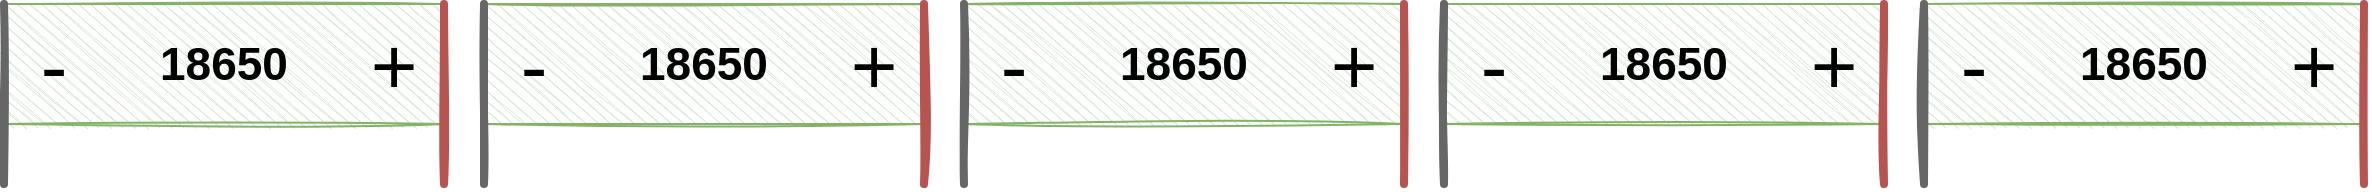 <mxfile version="14.4.3" type="github">
  <diagram id="_PQn1Uy8t_eb8sXLkzAz" name="Page-1">
    <mxGraphModel dx="1718" dy="935" grid="1" gridSize="10" guides="1" tooltips="1" connect="1" arrows="1" fold="1" page="1" pageScale="1" pageWidth="850" pageHeight="1100" math="0" shadow="0">
      <root>
        <mxCell id="0" />
        <mxCell id="1" parent="0" />
        <mxCell id="i-8vvmm6yCiT5ENzY_J1-1" value="&lt;font size=&quot;1&quot;&gt;&lt;b style=&quot;font-size: 23px&quot;&gt;18650&lt;/b&gt;&lt;/font&gt;" style="rounded=0;whiteSpace=wrap;html=1;direction=south;fillColor=#d5e8d4;strokeColor=#82b366;sketch=1;" vertex="1" parent="1">
          <mxGeometry x="40" y="40" width="220" height="60" as="geometry" />
        </mxCell>
        <mxCell id="i-8vvmm6yCiT5ENzY_J1-6" value="&lt;font style=&quot;font-size: 40px&quot;&gt;+&lt;/font&gt;" style="text;html=1;strokeColor=none;fillColor=none;align=center;verticalAlign=middle;whiteSpace=wrap;rounded=0;sketch=1;" vertex="1" parent="1">
          <mxGeometry x="220" y="55" width="30" height="30" as="geometry" />
        </mxCell>
        <mxCell id="i-8vvmm6yCiT5ENzY_J1-7" value="&lt;font style=&quot;font-size: 40px&quot;&gt;-&lt;/font&gt;" style="text;html=1;strokeColor=none;fillColor=none;align=center;verticalAlign=middle;whiteSpace=wrap;rounded=0;sketch=1;" vertex="1" parent="1">
          <mxGeometry x="50" y="55" width="30" height="30" as="geometry" />
        </mxCell>
        <mxCell id="i-8vvmm6yCiT5ENzY_J1-10" value="" style="endArrow=none;html=1;strokeWidth=4;sketch=1;fillColor=#f8cecc;strokeColor=#b85450;" edge="1" parent="1">
          <mxGeometry width="50" height="50" relative="1" as="geometry">
            <mxPoint x="260" y="130" as="sourcePoint" />
            <mxPoint x="260" y="40" as="targetPoint" />
          </mxGeometry>
        </mxCell>
        <mxCell id="i-8vvmm6yCiT5ENzY_J1-11" value="" style="endArrow=none;html=1;strokeWidth=4;sketch=1;fillColor=#f5f5f5;strokeColor=#666666;" edge="1" parent="1">
          <mxGeometry width="50" height="50" relative="1" as="geometry">
            <mxPoint x="40" y="130" as="sourcePoint" />
            <mxPoint x="40" y="40" as="targetPoint" />
          </mxGeometry>
        </mxCell>
        <mxCell id="i-8vvmm6yCiT5ENzY_J1-12" value="&lt;font size=&quot;1&quot;&gt;&lt;b style=&quot;font-size: 23px&quot;&gt;18650&lt;/b&gt;&lt;/font&gt;" style="rounded=0;whiteSpace=wrap;html=1;direction=south;fillColor=#d5e8d4;strokeColor=#82b366;sketch=1;" vertex="1" parent="1">
          <mxGeometry x="280" y="40" width="220" height="60" as="geometry" />
        </mxCell>
        <mxCell id="i-8vvmm6yCiT5ENzY_J1-13" value="&lt;font style=&quot;font-size: 40px&quot;&gt;+&lt;/font&gt;" style="text;html=1;strokeColor=none;fillColor=none;align=center;verticalAlign=middle;whiteSpace=wrap;rounded=0;sketch=1;" vertex="1" parent="1">
          <mxGeometry x="460" y="55" width="30" height="30" as="geometry" />
        </mxCell>
        <mxCell id="i-8vvmm6yCiT5ENzY_J1-14" value="&lt;font style=&quot;font-size: 40px&quot;&gt;-&lt;/font&gt;" style="text;html=1;strokeColor=none;fillColor=none;align=center;verticalAlign=middle;whiteSpace=wrap;rounded=0;sketch=1;" vertex="1" parent="1">
          <mxGeometry x="290" y="55" width="30" height="30" as="geometry" />
        </mxCell>
        <mxCell id="i-8vvmm6yCiT5ENzY_J1-15" value="" style="endArrow=none;html=1;strokeWidth=4;sketch=1;fillColor=#f8cecc;strokeColor=#b85450;" edge="1" parent="1">
          <mxGeometry width="50" height="50" relative="1" as="geometry">
            <mxPoint x="500" y="130" as="sourcePoint" />
            <mxPoint x="500" y="40" as="targetPoint" />
          </mxGeometry>
        </mxCell>
        <mxCell id="i-8vvmm6yCiT5ENzY_J1-16" value="" style="endArrow=none;html=1;strokeWidth=4;sketch=1;fillColor=#f5f5f5;strokeColor=#666666;" edge="1" parent="1">
          <mxGeometry width="50" height="50" relative="1" as="geometry">
            <mxPoint x="280" y="130" as="sourcePoint" />
            <mxPoint x="280" y="40" as="targetPoint" />
          </mxGeometry>
        </mxCell>
        <mxCell id="i-8vvmm6yCiT5ENzY_J1-17" value="&lt;font size=&quot;1&quot;&gt;&lt;b style=&quot;font-size: 23px&quot;&gt;18650&lt;/b&gt;&lt;/font&gt;" style="rounded=0;whiteSpace=wrap;html=1;direction=south;fillColor=#d5e8d4;strokeColor=#82b366;sketch=1;" vertex="1" parent="1">
          <mxGeometry x="520" y="40" width="220" height="60" as="geometry" />
        </mxCell>
        <mxCell id="i-8vvmm6yCiT5ENzY_J1-18" value="&lt;font style=&quot;font-size: 40px&quot;&gt;+&lt;/font&gt;" style="text;html=1;strokeColor=none;fillColor=none;align=center;verticalAlign=middle;whiteSpace=wrap;rounded=0;sketch=1;" vertex="1" parent="1">
          <mxGeometry x="700" y="55" width="30" height="30" as="geometry" />
        </mxCell>
        <mxCell id="i-8vvmm6yCiT5ENzY_J1-19" value="&lt;font style=&quot;font-size: 40px&quot;&gt;-&lt;/font&gt;" style="text;html=1;strokeColor=none;fillColor=none;align=center;verticalAlign=middle;whiteSpace=wrap;rounded=0;sketch=1;" vertex="1" parent="1">
          <mxGeometry x="530" y="55" width="30" height="30" as="geometry" />
        </mxCell>
        <mxCell id="i-8vvmm6yCiT5ENzY_J1-20" value="" style="endArrow=none;html=1;strokeWidth=4;sketch=1;fillColor=#f8cecc;strokeColor=#b85450;" edge="1" parent="1">
          <mxGeometry width="50" height="50" relative="1" as="geometry">
            <mxPoint x="740" y="130" as="sourcePoint" />
            <mxPoint x="740" y="40" as="targetPoint" />
          </mxGeometry>
        </mxCell>
        <mxCell id="i-8vvmm6yCiT5ENzY_J1-21" value="" style="endArrow=none;html=1;strokeWidth=4;sketch=1;fillColor=#f5f5f5;strokeColor=#666666;" edge="1" parent="1">
          <mxGeometry width="50" height="50" relative="1" as="geometry">
            <mxPoint x="520" y="130" as="sourcePoint" />
            <mxPoint x="520" y="40" as="targetPoint" />
          </mxGeometry>
        </mxCell>
        <mxCell id="i-8vvmm6yCiT5ENzY_J1-22" value="&lt;font size=&quot;1&quot;&gt;&lt;b style=&quot;font-size: 23px&quot;&gt;18650&lt;/b&gt;&lt;/font&gt;" style="rounded=0;whiteSpace=wrap;html=1;direction=south;fillColor=#d5e8d4;strokeColor=#82b366;sketch=1;" vertex="1" parent="1">
          <mxGeometry x="760" y="40" width="220" height="60" as="geometry" />
        </mxCell>
        <mxCell id="i-8vvmm6yCiT5ENzY_J1-23" value="&lt;font style=&quot;font-size: 40px&quot;&gt;+&lt;/font&gt;" style="text;html=1;strokeColor=none;fillColor=none;align=center;verticalAlign=middle;whiteSpace=wrap;rounded=0;sketch=1;" vertex="1" parent="1">
          <mxGeometry x="940" y="55" width="30" height="30" as="geometry" />
        </mxCell>
        <mxCell id="i-8vvmm6yCiT5ENzY_J1-24" value="&lt;font style=&quot;font-size: 40px&quot;&gt;-&lt;/font&gt;" style="text;html=1;strokeColor=none;fillColor=none;align=center;verticalAlign=middle;whiteSpace=wrap;rounded=0;sketch=1;" vertex="1" parent="1">
          <mxGeometry x="770" y="55" width="30" height="30" as="geometry" />
        </mxCell>
        <mxCell id="i-8vvmm6yCiT5ENzY_J1-25" value="" style="endArrow=none;html=1;strokeWidth=4;sketch=1;fillColor=#f8cecc;strokeColor=#b85450;" edge="1" parent="1">
          <mxGeometry width="50" height="50" relative="1" as="geometry">
            <mxPoint x="980" y="130" as="sourcePoint" />
            <mxPoint x="980" y="40" as="targetPoint" />
          </mxGeometry>
        </mxCell>
        <mxCell id="i-8vvmm6yCiT5ENzY_J1-26" value="" style="endArrow=none;html=1;strokeWidth=4;sketch=1;fillColor=#f5f5f5;strokeColor=#666666;" edge="1" parent="1">
          <mxGeometry width="50" height="50" relative="1" as="geometry">
            <mxPoint x="760" y="130" as="sourcePoint" />
            <mxPoint x="760" y="40" as="targetPoint" />
          </mxGeometry>
        </mxCell>
        <mxCell id="i-8vvmm6yCiT5ENzY_J1-27" value="&lt;font size=&quot;1&quot;&gt;&lt;b style=&quot;font-size: 23px&quot;&gt;18650&lt;/b&gt;&lt;/font&gt;" style="rounded=0;whiteSpace=wrap;html=1;direction=south;fillColor=#d5e8d4;strokeColor=#82b366;sketch=1;" vertex="1" parent="1">
          <mxGeometry x="1000" y="40" width="220" height="60" as="geometry" />
        </mxCell>
        <mxCell id="i-8vvmm6yCiT5ENzY_J1-28" value="&lt;font style=&quot;font-size: 40px&quot;&gt;+&lt;/font&gt;" style="text;html=1;strokeColor=none;fillColor=none;align=center;verticalAlign=middle;whiteSpace=wrap;rounded=0;sketch=1;" vertex="1" parent="1">
          <mxGeometry x="1180" y="55" width="30" height="30" as="geometry" />
        </mxCell>
        <mxCell id="i-8vvmm6yCiT5ENzY_J1-29" value="&lt;font style=&quot;font-size: 40px&quot;&gt;-&lt;/font&gt;" style="text;html=1;strokeColor=none;fillColor=none;align=center;verticalAlign=middle;whiteSpace=wrap;rounded=0;sketch=1;" vertex="1" parent="1">
          <mxGeometry x="1010" y="55" width="30" height="30" as="geometry" />
        </mxCell>
        <mxCell id="i-8vvmm6yCiT5ENzY_J1-30" value="" style="endArrow=none;html=1;strokeWidth=4;sketch=1;fillColor=#f8cecc;strokeColor=#b85450;" edge="1" parent="1">
          <mxGeometry width="50" height="50" relative="1" as="geometry">
            <mxPoint x="1220" y="130" as="sourcePoint" />
            <mxPoint x="1220" y="40" as="targetPoint" />
          </mxGeometry>
        </mxCell>
        <mxCell id="i-8vvmm6yCiT5ENzY_J1-31" value="" style="endArrow=none;html=1;strokeWidth=4;sketch=1;fillColor=#f5f5f5;strokeColor=#666666;" edge="1" parent="1">
          <mxGeometry width="50" height="50" relative="1" as="geometry">
            <mxPoint x="1000" y="130" as="sourcePoint" />
            <mxPoint x="1000" y="40" as="targetPoint" />
          </mxGeometry>
        </mxCell>
      </root>
    </mxGraphModel>
  </diagram>
</mxfile>
